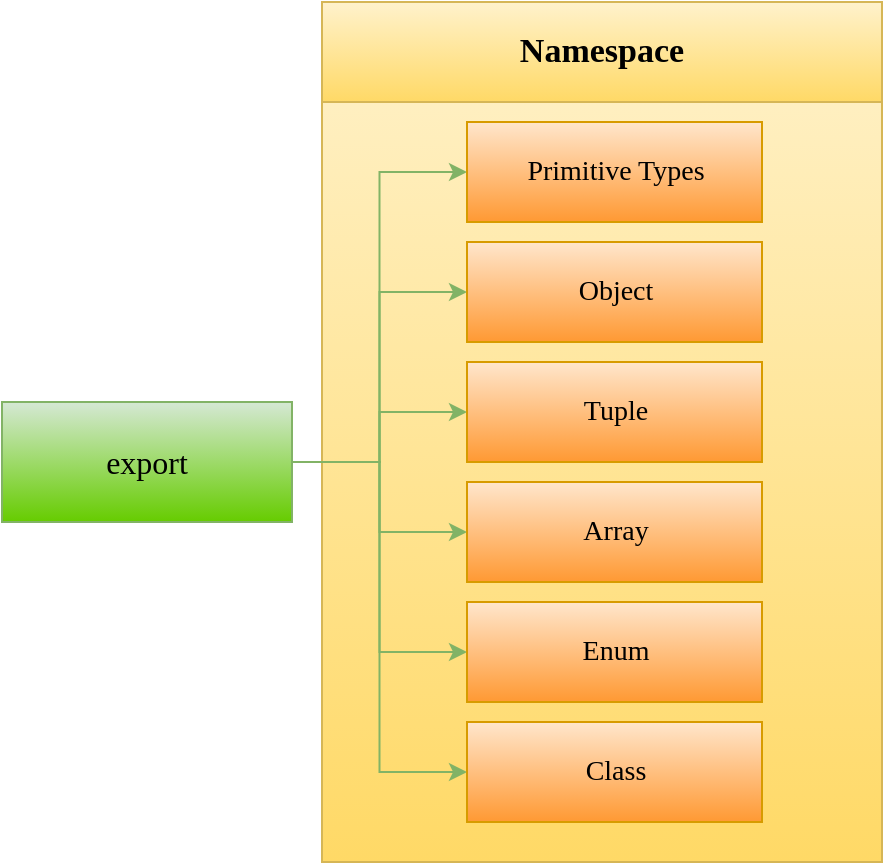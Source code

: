 <mxfile version="13.0.1" type="device"><diagram id="sx9oq2ycAwkFN73gKd4J" name="Page-1"><mxGraphModel dx="1010" dy="579" grid="1" gridSize="10" guides="1" tooltips="1" connect="1" arrows="1" fold="1" page="1" pageScale="1" pageWidth="850" pageHeight="1100" math="0" shadow="0"><root><mxCell id="0"/><mxCell id="1" parent="0"/><mxCell id="6i3JiqR5t11C74Ivn9PH-14" value="" style="rounded=0;whiteSpace=wrap;html=1;fillColor=#fff2cc;strokeColor=#d6b656;gradientColor=#ffd966;" vertex="1" parent="1"><mxGeometry x="520" y="470" width="280" height="430" as="geometry"/></mxCell><mxCell id="6i3JiqR5t11C74Ivn9PH-1" style="edgeStyle=orthogonalEdgeStyle;rounded=0;orthogonalLoop=1;jettySize=auto;html=1;exitX=1;exitY=0.5;exitDx=0;exitDy=0;entryX=0;entryY=0.5;entryDx=0;entryDy=0;fillColor=#d5e8d4;strokeColor=#82b366;" edge="1" parent="1" source="6i3JiqR5t11C74Ivn9PH-7" target="6i3JiqR5t11C74Ivn9PH-8"><mxGeometry relative="1" as="geometry"/></mxCell><mxCell id="6i3JiqR5t11C74Ivn9PH-2" style="edgeStyle=orthogonalEdgeStyle;rounded=0;orthogonalLoop=1;jettySize=auto;html=1;exitX=1;exitY=0.5;exitDx=0;exitDy=0;entryX=0;entryY=0.5;entryDx=0;entryDy=0;fillColor=#d5e8d4;strokeColor=#82b366;" edge="1" parent="1" source="6i3JiqR5t11C74Ivn9PH-7" target="6i3JiqR5t11C74Ivn9PH-9"><mxGeometry relative="1" as="geometry"/></mxCell><mxCell id="6i3JiqR5t11C74Ivn9PH-3" style="edgeStyle=orthogonalEdgeStyle;rounded=0;orthogonalLoop=1;jettySize=auto;html=1;exitX=1;exitY=0.5;exitDx=0;exitDy=0;entryX=0;entryY=0.5;entryDx=0;entryDy=0;fillColor=#d5e8d4;strokeColor=#82b366;" edge="1" parent="1" source="6i3JiqR5t11C74Ivn9PH-7" target="6i3JiqR5t11C74Ivn9PH-13"><mxGeometry relative="1" as="geometry"/></mxCell><mxCell id="6i3JiqR5t11C74Ivn9PH-4" style="edgeStyle=orthogonalEdgeStyle;rounded=0;orthogonalLoop=1;jettySize=auto;html=1;exitX=1;exitY=0.5;exitDx=0;exitDy=0;entryX=0;entryY=0.5;entryDx=0;entryDy=0;fillColor=#d5e8d4;strokeColor=#82b366;" edge="1" parent="1" source="6i3JiqR5t11C74Ivn9PH-7" target="6i3JiqR5t11C74Ivn9PH-12"><mxGeometry relative="1" as="geometry"/></mxCell><mxCell id="6i3JiqR5t11C74Ivn9PH-5" style="edgeStyle=orthogonalEdgeStyle;rounded=0;orthogonalLoop=1;jettySize=auto;html=1;exitX=1;exitY=0.5;exitDx=0;exitDy=0;fillColor=#d5e8d4;strokeColor=#82b366;" edge="1" parent="1" source="6i3JiqR5t11C74Ivn9PH-7" target="6i3JiqR5t11C74Ivn9PH-10"><mxGeometry relative="1" as="geometry"/></mxCell><mxCell id="6i3JiqR5t11C74Ivn9PH-6" style="edgeStyle=orthogonalEdgeStyle;rounded=0;orthogonalLoop=1;jettySize=auto;html=1;exitX=1;exitY=0.5;exitDx=0;exitDy=0;fillColor=#d5e8d4;strokeColor=#82b366;" edge="1" parent="1" source="6i3JiqR5t11C74Ivn9PH-7" target="6i3JiqR5t11C74Ivn9PH-11"><mxGeometry relative="1" as="geometry"/></mxCell><mxCell id="6i3JiqR5t11C74Ivn9PH-7" value="&lt;font style=&quot;font-size: 16px&quot; face=&quot;Verdana&quot;&gt;export&lt;/font&gt;" style="rounded=0;whiteSpace=wrap;html=1;fillColor=#d5e8d4;strokeColor=#82b366;gradientColor=#66CC00;" vertex="1" parent="1"><mxGeometry x="360" y="670" width="145" height="60" as="geometry"/></mxCell><mxCell id="6i3JiqR5t11C74Ivn9PH-8" value="&lt;font style=&quot;font-size: 14px&quot; face=&quot;Verdana&quot;&gt;Primitive Types&lt;/font&gt;" style="rounded=0;whiteSpace=wrap;html=1;fillColor=#ffe6cc;strokeColor=#d79b00;gradientColor=#FF9933;" vertex="1" parent="1"><mxGeometry x="592.5" y="530" width="147.5" height="50" as="geometry"/></mxCell><mxCell id="6i3JiqR5t11C74Ivn9PH-9" value="&lt;font style=&quot;font-size: 14px&quot; face=&quot;Verdana&quot;&gt;Object&lt;/font&gt;" style="rounded=0;whiteSpace=wrap;html=1;fillColor=#ffe6cc;strokeColor=#d79b00;gradientColor=#FF9933;" vertex="1" parent="1"><mxGeometry x="592.5" y="590" width="147.5" height="50" as="geometry"/></mxCell><mxCell id="6i3JiqR5t11C74Ivn9PH-10" value="&lt;font style=&quot;font-size: 14px&quot; face=&quot;Verdana&quot;&gt;Tuple&lt;/font&gt;" style="rounded=0;whiteSpace=wrap;html=1;fillColor=#ffe6cc;strokeColor=#d79b00;gradientColor=#FF9933;" vertex="1" parent="1"><mxGeometry x="592.5" y="650" width="147.5" height="50" as="geometry"/></mxCell><mxCell id="6i3JiqR5t11C74Ivn9PH-11" value="&lt;font style=&quot;font-size: 14px&quot; face=&quot;Verdana&quot;&gt;Array&lt;/font&gt;" style="rounded=0;whiteSpace=wrap;html=1;fillColor=#ffe6cc;strokeColor=#d79b00;gradientColor=#FF9933;" vertex="1" parent="1"><mxGeometry x="592.5" y="710" width="147.5" height="50" as="geometry"/></mxCell><mxCell id="6i3JiqR5t11C74Ivn9PH-12" value="&lt;font style=&quot;font-size: 14px&quot; face=&quot;Verdana&quot;&gt;Enum&lt;/font&gt;" style="rounded=0;whiteSpace=wrap;html=1;fillColor=#ffe6cc;strokeColor=#d79b00;gradientColor=#FF9933;" vertex="1" parent="1"><mxGeometry x="592.5" y="770" width="147.5" height="50" as="geometry"/></mxCell><mxCell id="6i3JiqR5t11C74Ivn9PH-13" value="&lt;font style=&quot;font-size: 14px&quot; face=&quot;Verdana&quot;&gt;Class&lt;/font&gt;" style="rounded=0;whiteSpace=wrap;html=1;fillColor=#ffe6cc;strokeColor=#d79b00;gradientColor=#FF9933;" vertex="1" parent="1"><mxGeometry x="592.5" y="830" width="147.5" height="50" as="geometry"/></mxCell><mxCell id="6i3JiqR5t11C74Ivn9PH-15" value="&lt;font face=&quot;Verdana&quot; style=&quot;font-size: 17px&quot;&gt;&lt;b&gt;Namespace&lt;/b&gt;&lt;/font&gt;" style="rounded=0;whiteSpace=wrap;html=1;fillColor=#fff2cc;strokeColor=#d6b656;gradientColor=#ffd966;" vertex="1" parent="1"><mxGeometry x="520" y="470" width="280" height="50" as="geometry"/></mxCell></root></mxGraphModel></diagram></mxfile>